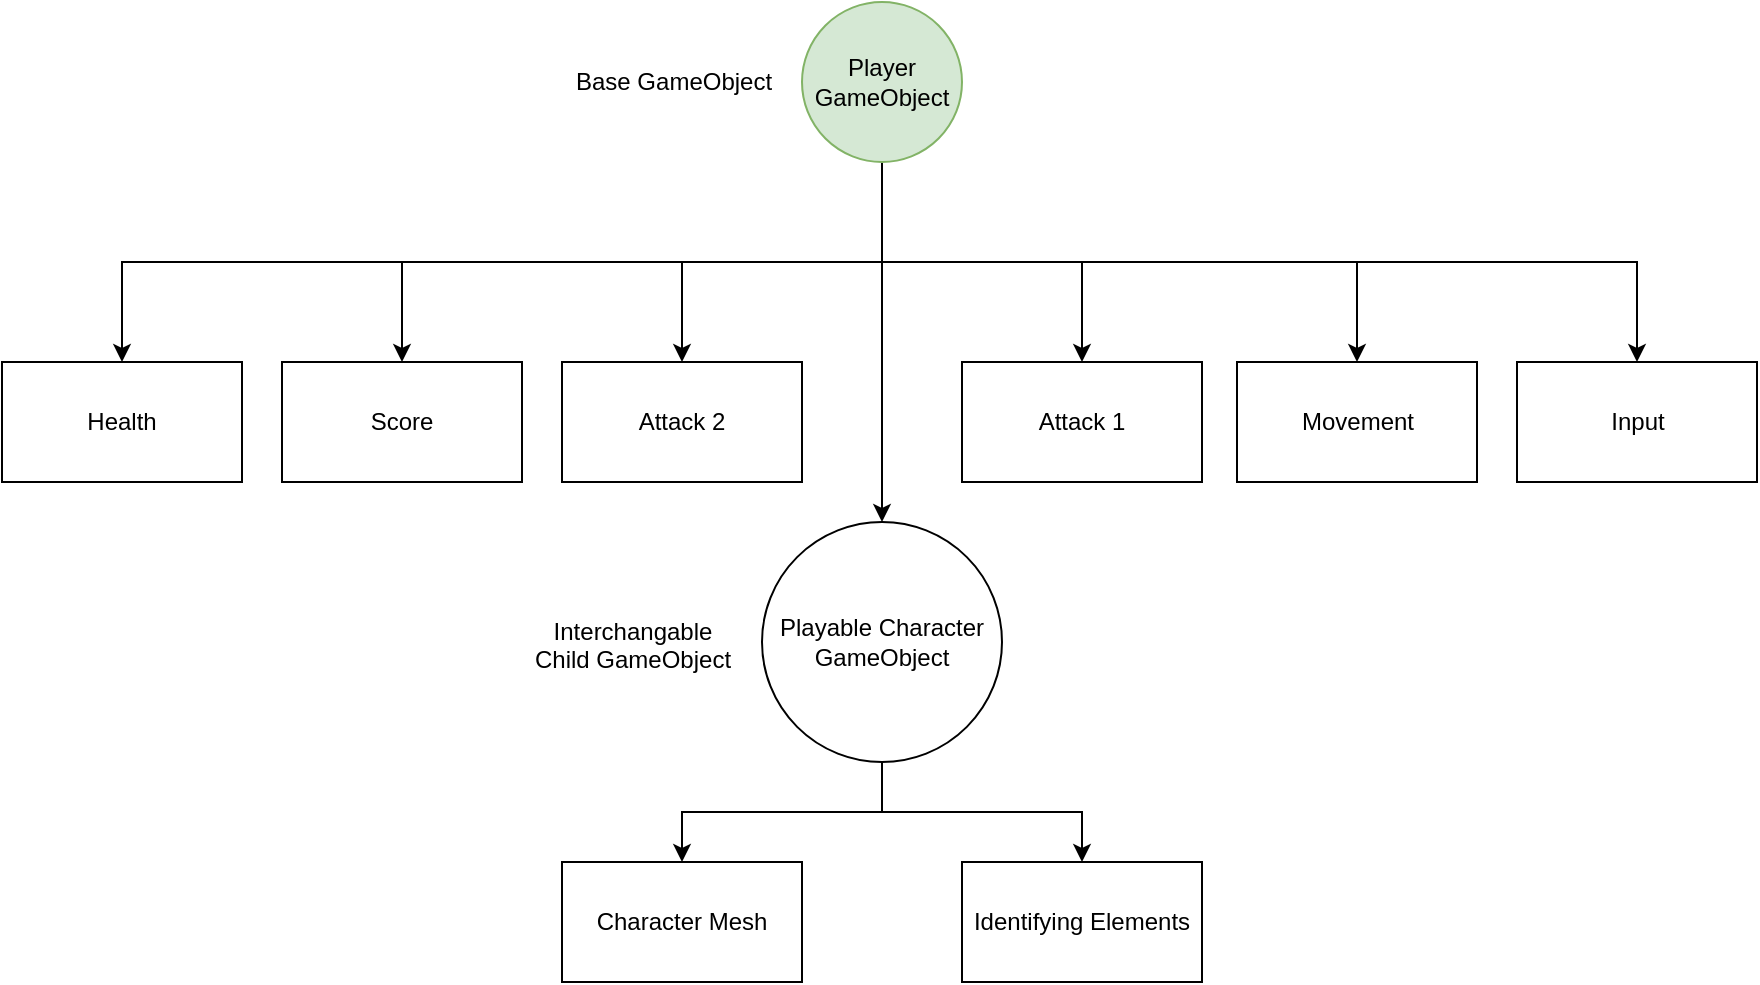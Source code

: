 <mxfile version="12.0.2" type="device" pages="1"><diagram id="lEngtdC5A1fnQaRhftlQ" name="Page-1"><mxGraphModel dx="3122" dy="713" grid="1" gridSize="10" guides="1" tooltips="1" connect="1" arrows="1" fold="1" page="1" pageScale="1" pageWidth="850" pageHeight="1100" math="0" shadow="0"><root><mxCell id="0"/><mxCell id="1" parent="0"/><mxCell id="BbhnX2OE6yR8Jdh1yFR7-46" style="edgeStyle=orthogonalEdgeStyle;rounded=0;orthogonalLoop=1;jettySize=auto;html=1;exitX=0.5;exitY=1;exitDx=0;exitDy=0;entryX=0.5;entryY=0;entryDx=0;entryDy=0;" edge="1" parent="1" source="BbhnX2OE6yR8Jdh1yFR7-2" target="BbhnX2OE6yR8Jdh1yFR7-23"><mxGeometry relative="1" as="geometry"/></mxCell><mxCell id="BbhnX2OE6yR8Jdh1yFR7-63" style="edgeStyle=orthogonalEdgeStyle;rounded=0;orthogonalLoop=1;jettySize=auto;html=1;exitX=0.5;exitY=1;exitDx=0;exitDy=0;entryX=0.5;entryY=0;entryDx=0;entryDy=0;" edge="1" parent="1" source="BbhnX2OE6yR8Jdh1yFR7-2" target="BbhnX2OE6yR8Jdh1yFR7-6"><mxGeometry relative="1" as="geometry"/></mxCell><mxCell id="BbhnX2OE6yR8Jdh1yFR7-64" style="edgeStyle=orthogonalEdgeStyle;rounded=0;orthogonalLoop=1;jettySize=auto;html=1;exitX=0.5;exitY=1;exitDx=0;exitDy=0;entryX=0.5;entryY=0;entryDx=0;entryDy=0;" edge="1" parent="1" source="BbhnX2OE6yR8Jdh1yFR7-2" target="BbhnX2OE6yR8Jdh1yFR7-9"><mxGeometry relative="1" as="geometry"/></mxCell><mxCell id="BbhnX2OE6yR8Jdh1yFR7-65" style="edgeStyle=orthogonalEdgeStyle;rounded=0;orthogonalLoop=1;jettySize=auto;html=1;exitX=0.5;exitY=1;exitDx=0;exitDy=0;entryX=0.5;entryY=0;entryDx=0;entryDy=0;" edge="1" parent="1" source="BbhnX2OE6yR8Jdh1yFR7-2" target="BbhnX2OE6yR8Jdh1yFR7-10"><mxGeometry relative="1" as="geometry"/></mxCell><mxCell id="BbhnX2OE6yR8Jdh1yFR7-66" style="edgeStyle=orthogonalEdgeStyle;rounded=0;orthogonalLoop=1;jettySize=auto;html=1;exitX=0.5;exitY=1;exitDx=0;exitDy=0;" edge="1" parent="1" source="BbhnX2OE6yR8Jdh1yFR7-2" target="BbhnX2OE6yR8Jdh1yFR7-5"><mxGeometry relative="1" as="geometry"/></mxCell><mxCell id="BbhnX2OE6yR8Jdh1yFR7-67" style="edgeStyle=orthogonalEdgeStyle;rounded=0;orthogonalLoop=1;jettySize=auto;html=1;exitX=0.5;exitY=1;exitDx=0;exitDy=0;" edge="1" parent="1" source="BbhnX2OE6yR8Jdh1yFR7-2" target="BbhnX2OE6yR8Jdh1yFR7-3"><mxGeometry relative="1" as="geometry"/></mxCell><mxCell id="BbhnX2OE6yR8Jdh1yFR7-68" style="edgeStyle=orthogonalEdgeStyle;rounded=0;orthogonalLoop=1;jettySize=auto;html=1;exitX=0.5;exitY=1;exitDx=0;exitDy=0;" edge="1" parent="1" source="BbhnX2OE6yR8Jdh1yFR7-2" target="BbhnX2OE6yR8Jdh1yFR7-8"><mxGeometry relative="1" as="geometry"/></mxCell><mxCell id="BbhnX2OE6yR8Jdh1yFR7-2" value="Player&lt;br&gt;GameObject" style="ellipse;whiteSpace=wrap;html=1;aspect=fixed;fillColor=#d5e8d4;strokeColor=#82b366;" vertex="1" parent="1"><mxGeometry x="-889" y="80" width="80" height="80" as="geometry"/></mxCell><mxCell id="BbhnX2OE6yR8Jdh1yFR7-3" value="Movement" style="rounded=0;whiteSpace=wrap;html=1;" vertex="1" parent="1"><mxGeometry x="-671.5" y="260" width="120" height="60" as="geometry"/></mxCell><mxCell id="BbhnX2OE6yR8Jdh1yFR7-5" value="Attack 1" style="rounded=0;whiteSpace=wrap;html=1;" vertex="1" parent="1"><mxGeometry x="-809" y="260" width="120" height="60" as="geometry"/></mxCell><mxCell id="BbhnX2OE6yR8Jdh1yFR7-6" value="Attack 2" style="rounded=0;whiteSpace=wrap;html=1;" vertex="1" parent="1"><mxGeometry x="-1009" y="260" width="120" height="60" as="geometry"/></mxCell><mxCell id="BbhnX2OE6yR8Jdh1yFR7-8" value="Input" style="rounded=0;whiteSpace=wrap;html=1;" vertex="1" parent="1"><mxGeometry x="-531.5" y="260" width="120" height="60" as="geometry"/></mxCell><mxCell id="BbhnX2OE6yR8Jdh1yFR7-9" value="Score" style="rounded=0;whiteSpace=wrap;html=1;" vertex="1" parent="1"><mxGeometry x="-1149" y="260" width="120" height="60" as="geometry"/></mxCell><mxCell id="BbhnX2OE6yR8Jdh1yFR7-10" value="Health" style="rounded=0;whiteSpace=wrap;html=1;" vertex="1" parent="1"><mxGeometry x="-1289" y="260" width="120" height="60" as="geometry"/></mxCell><mxCell id="BbhnX2OE6yR8Jdh1yFR7-69" style="edgeStyle=orthogonalEdgeStyle;rounded=0;orthogonalLoop=1;jettySize=auto;html=1;exitX=0.5;exitY=1;exitDx=0;exitDy=0;entryX=0.5;entryY=0;entryDx=0;entryDy=0;" edge="1" parent="1" source="BbhnX2OE6yR8Jdh1yFR7-23" target="BbhnX2OE6yR8Jdh1yFR7-25"><mxGeometry relative="1" as="geometry"/></mxCell><mxCell id="BbhnX2OE6yR8Jdh1yFR7-70" style="edgeStyle=orthogonalEdgeStyle;rounded=0;orthogonalLoop=1;jettySize=auto;html=1;exitX=0.5;exitY=1;exitDx=0;exitDy=0;entryX=0.5;entryY=0;entryDx=0;entryDy=0;" edge="1" parent="1" source="BbhnX2OE6yR8Jdh1yFR7-23" target="BbhnX2OE6yR8Jdh1yFR7-26"><mxGeometry relative="1" as="geometry"/></mxCell><mxCell id="BbhnX2OE6yR8Jdh1yFR7-23" value="Playable Character GameObject" style="ellipse;whiteSpace=wrap;html=1;aspect=fixed;shadow=0;" vertex="1" parent="1"><mxGeometry x="-909" y="340" width="120" height="120" as="geometry"/></mxCell><mxCell id="BbhnX2OE6yR8Jdh1yFR7-25" value="Character Mesh" style="rounded=0;whiteSpace=wrap;html=1;" vertex="1" parent="1"><mxGeometry x="-1009" y="510" width="120" height="60" as="geometry"/></mxCell><mxCell id="BbhnX2OE6yR8Jdh1yFR7-26" value="Identifying Elements" style="rounded=0;whiteSpace=wrap;html=1;" vertex="1" parent="1"><mxGeometry x="-809" y="510" width="120" height="60" as="geometry"/></mxCell><mxCell id="BbhnX2OE6yR8Jdh1yFR7-48" value="Base GameObject" style="text;html=1;resizable=0;points=[];autosize=1;align=left;verticalAlign=top;spacingTop=-4;" vertex="1" parent="1"><mxGeometry x="-1004" y="110" width="110" height="20" as="geometry"/></mxCell><mxCell id="BbhnX2OE6yR8Jdh1yFR7-49" value="Interchangable &lt;br&gt;Child GameObject" style="text;html=1;resizable=0;points=[];autosize=1;align=center;verticalAlign=top;spacingTop=-4;" vertex="1" parent="1"><mxGeometry x="-1029" y="385" width="110" height="30" as="geometry"/></mxCell></root></mxGraphModel></diagram></mxfile>